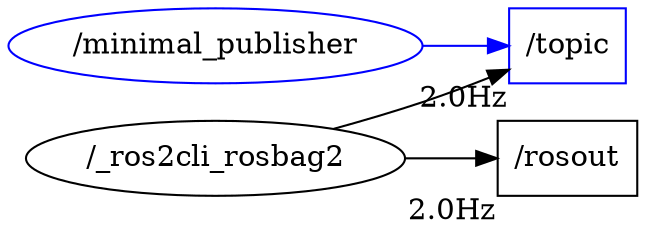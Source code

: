 digraph "./bagfiles/ros2/talker0" {
	graph [rankdir=LR]
	"/_ros2cli_rosbag2" [label="/_ros2cli_rosbag2"]
	"/topic" [label="/topic" xlabel="2.0Hz" shape=rectangle]
	"/rosout" [label="/rosout" xlabel="2.0Hz" shape=rectangle]
	"/topic" [label="/topic" shape=rectangle]
	"/rosout" [label="/rosout" shape=rectangle]
	subgraph "cluster_/topic_0" {
		label="/topic"
	}
	subgraph "cluster_/rosout_0" {
		label="/rosout"
	}
	"/minimal_publisher" [label="/minimal_publisher" color=blue shape=ellipse]
	"/_ros2cli_rosbag2" -> "/topic"
	"/_ros2cli_rosbag2" -> "/rosout"
	"/topic" [label="/topic" color=blue shape=rectangle]
	"/minimal_publisher" -> "/topic" [color=blue]
}
